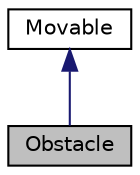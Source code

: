 digraph "Obstacle"
{
  edge [fontname="Helvetica",fontsize="10",labelfontname="Helvetica",labelfontsize="10"];
  node [fontname="Helvetica",fontsize="10",shape=record];
  Node1 [label="Obstacle",height=0.2,width=0.4,color="black", fillcolor="grey75", style="filled", fontcolor="black"];
  Node2 -> Node1 [dir="back",color="midnightblue",fontsize="10",style="solid"];
  Node2 [label="Movable",height=0.2,width=0.4,color="black", fillcolor="white", style="filled",URL="$class_movable.html",tooltip="classe modèle \"primaire\" "];
}

